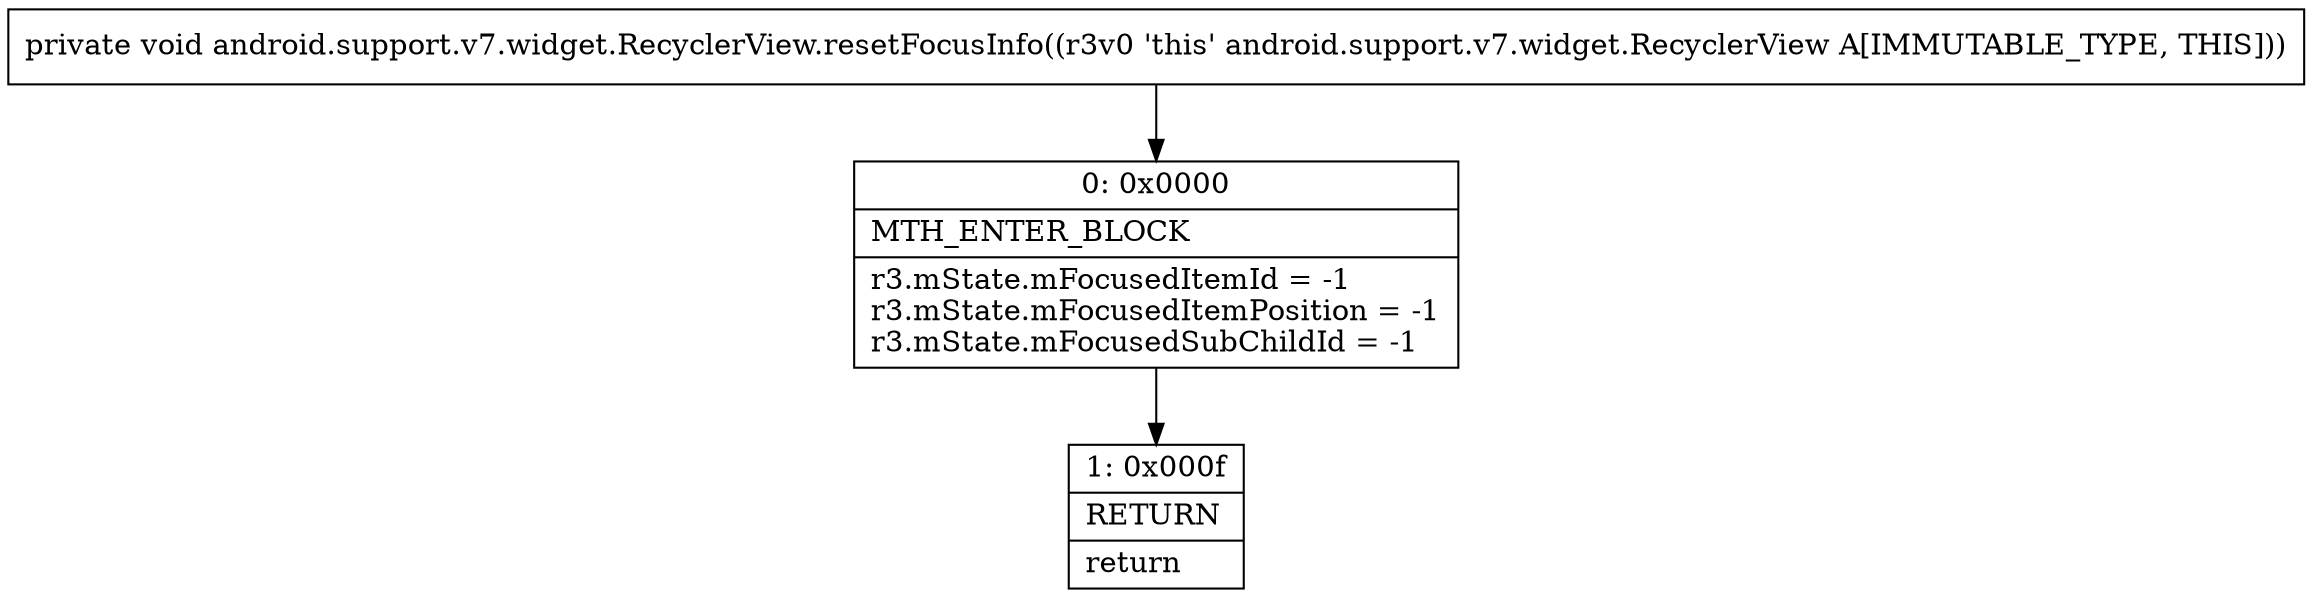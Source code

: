 digraph "CFG forandroid.support.v7.widget.RecyclerView.resetFocusInfo()V" {
Node_0 [shape=record,label="{0\:\ 0x0000|MTH_ENTER_BLOCK\l|r3.mState.mFocusedItemId = \-1\lr3.mState.mFocusedItemPosition = \-1\lr3.mState.mFocusedSubChildId = \-1\l}"];
Node_1 [shape=record,label="{1\:\ 0x000f|RETURN\l|return\l}"];
MethodNode[shape=record,label="{private void android.support.v7.widget.RecyclerView.resetFocusInfo((r3v0 'this' android.support.v7.widget.RecyclerView A[IMMUTABLE_TYPE, THIS])) }"];
MethodNode -> Node_0;
Node_0 -> Node_1;
}

